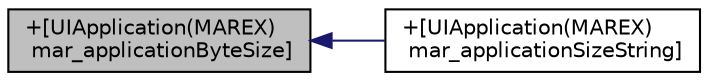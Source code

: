 digraph "+[UIApplication(MAREX) mar_applicationByteSize]"
{
  edge [fontname="Helvetica",fontsize="10",labelfontname="Helvetica",labelfontsize="10"];
  node [fontname="Helvetica",fontsize="10",shape=record];
  rankdir="LR";
  Node1 [label="+[UIApplication(MAREX)\l mar_applicationByteSize]",height=0.2,width=0.4,color="black", fillcolor="grey75", style="filled", fontcolor="black"];
  Node1 -> Node2 [dir="back",color="midnightblue",fontsize="10",style="solid",fontname="Helvetica"];
  Node2 [label="+[UIApplication(MAREX)\l mar_applicationSizeString]",height=0.2,width=0.4,color="black", fillcolor="white", style="filled",URL="$category_u_i_application_07_m_a_r_e_x_08.html#aab0cb5688251ca2854af840960a1a799"];
}
